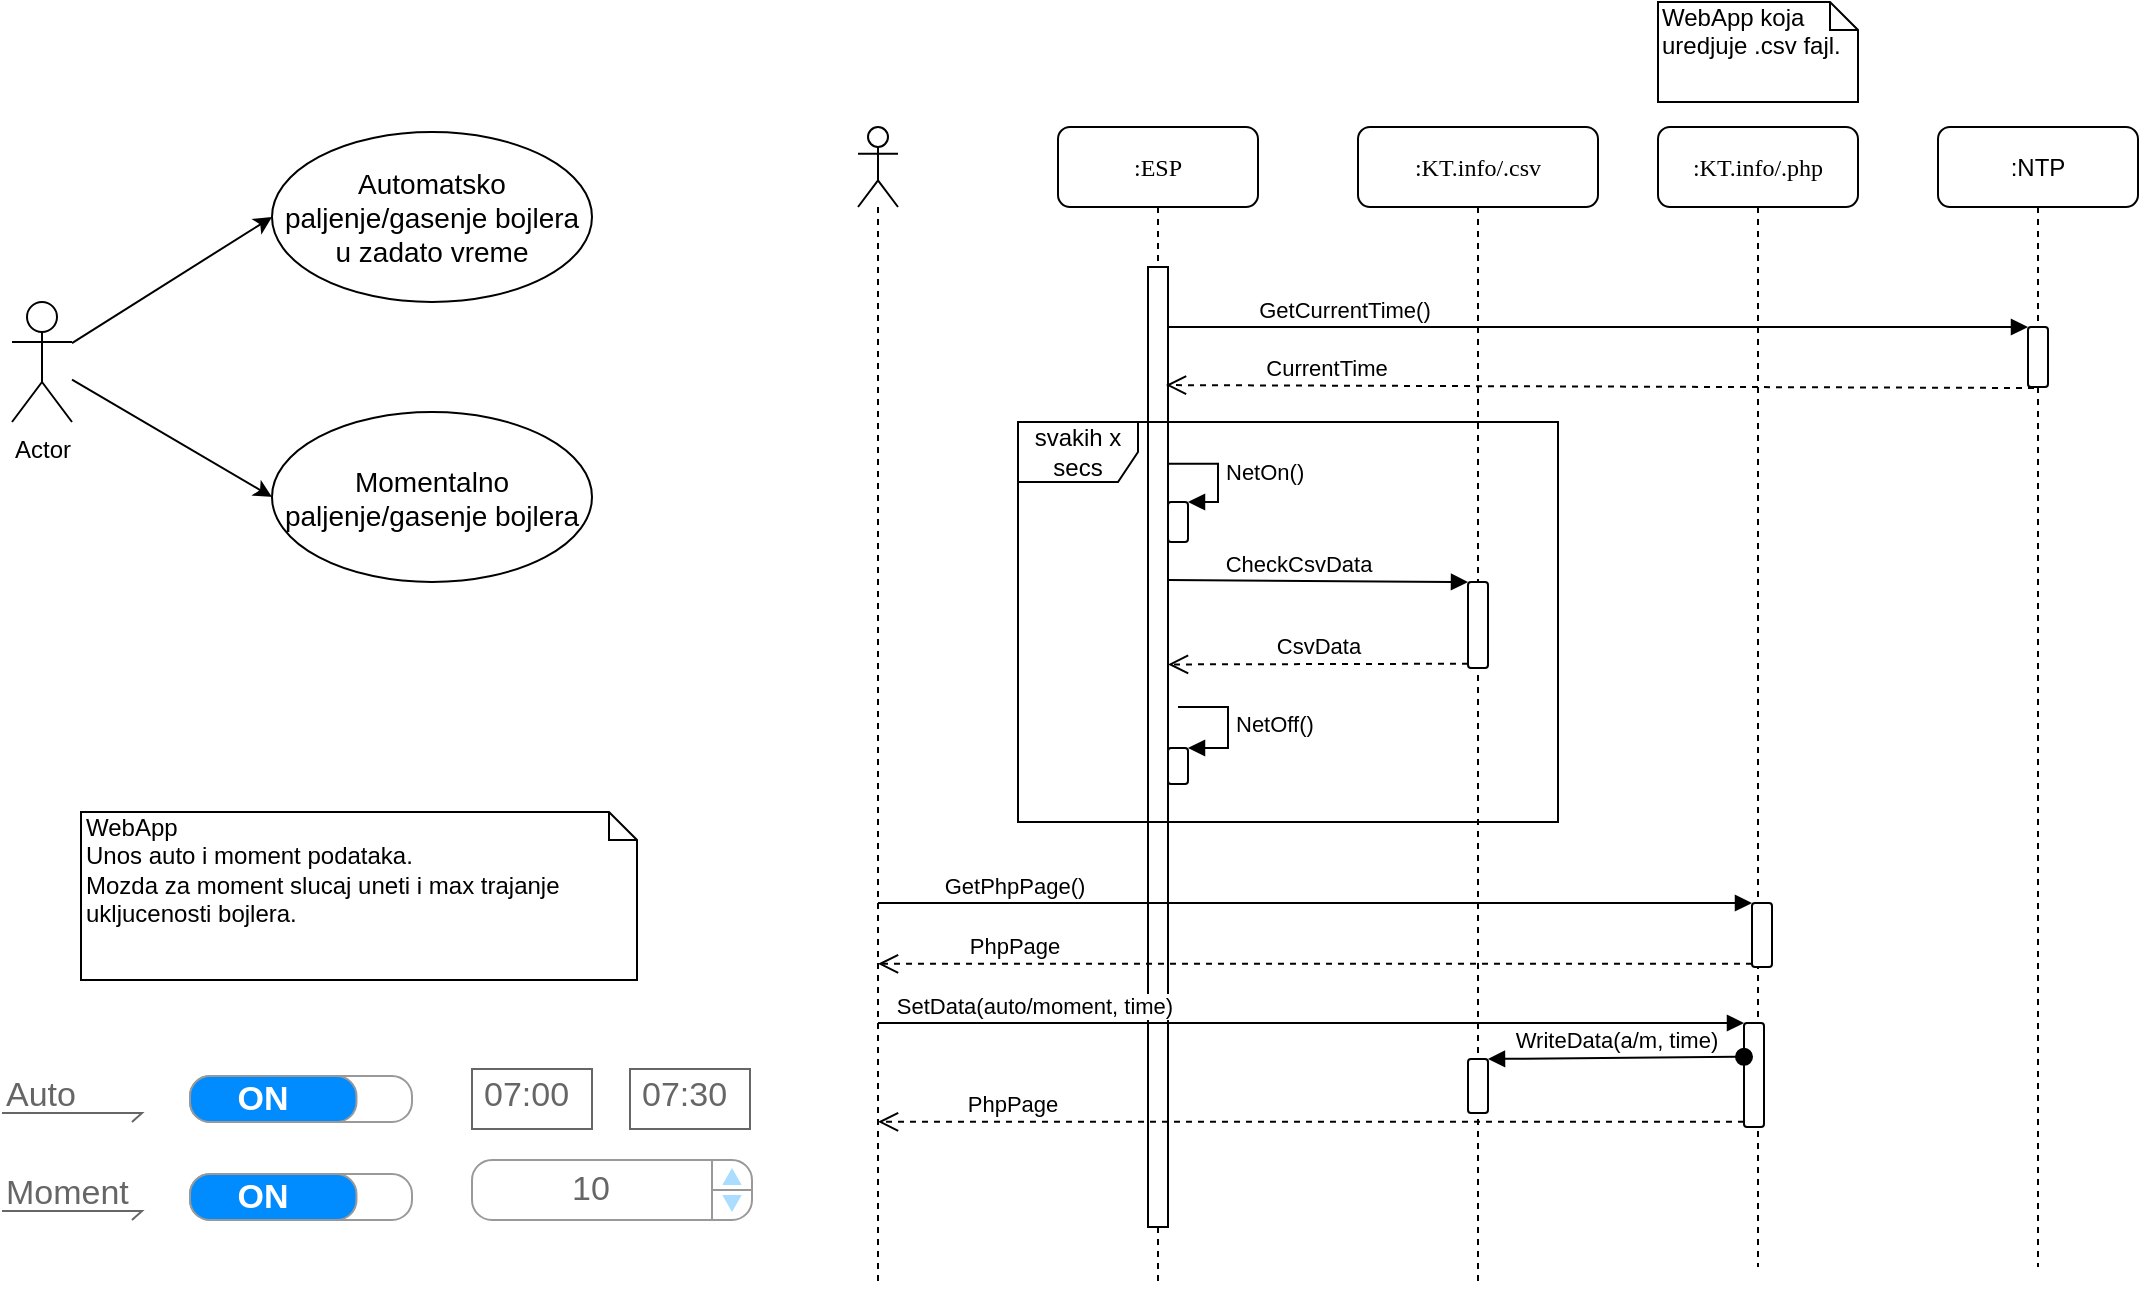 <mxfile pages="1" version="11.2.1" type="device"><diagram name="Page-1" id="13e1069c-82ec-6db2-03f1-153e76fe0fe0"><mxGraphModel dx="1422" dy="916" grid="1" gridSize="10" guides="1" tooltips="1" connect="1" arrows="1" fold="1" page="1" pageScale="1" pageWidth="1100" pageHeight="850" background="#ffffff" math="0" shadow="0"><root><mxCell id="0"/><mxCell id="1" parent="0"/><mxCell id="7baba1c4bc27f4b0-2" value=":ESP" style="shape=umlLifeline;perimeter=lifelinePerimeter;whiteSpace=wrap;html=1;container=1;collapsible=0;recursiveResize=0;outlineConnect=0;rounded=1;shadow=0;comic=0;labelBackgroundColor=none;strokeColor=#000000;strokeWidth=1;fillColor=#FFFFFF;fontFamily=Verdana;fontSize=12;fontColor=#000000;align=center;" parent="1" vertex="1"><mxGeometry x="543" y="82.5" width="100" height="580" as="geometry"/></mxCell><mxCell id="7baba1c4bc27f4b0-10" value="" style="html=1;points=[];perimeter=orthogonalPerimeter;rounded=0;shadow=0;comic=0;labelBackgroundColor=none;strokeColor=#000000;strokeWidth=1;fillColor=#FFFFFF;fontFamily=Verdana;fontSize=12;fontColor=#000000;align=center;" parent="7baba1c4bc27f4b0-2" vertex="1"><mxGeometry x="45" y="70" width="10" height="480" as="geometry"/></mxCell><mxCell id="kXRdkvnnWj-EG_iFeKJd-18" value="" style="html=1;points=[];perimeter=orthogonalPerimeter;rounded=1;" vertex="1" parent="7baba1c4bc27f4b0-2"><mxGeometry x="55" y="187.5" width="10" height="20" as="geometry"/></mxCell><mxCell id="kXRdkvnnWj-EG_iFeKJd-19" value="NetOn()" style="edgeStyle=orthogonalEdgeStyle;html=1;align=left;spacingLeft=2;endArrow=block;rounded=0;entryX=1;entryY=0;exitX=1;exitY=0.205;exitDx=0;exitDy=0;exitPerimeter=0;" edge="1" target="kXRdkvnnWj-EG_iFeKJd-18" parent="7baba1c4bc27f4b0-2" source="7baba1c4bc27f4b0-10"><mxGeometry relative="1" as="geometry"><mxPoint x="70" y="167.5" as="sourcePoint"/><Array as="points"><mxPoint x="55" y="167.5"/><mxPoint x="80" y="167.5"/><mxPoint x="80" y="187.5"/></Array></mxGeometry></mxCell><mxCell id="7baba1c4bc27f4b0-3" value=":KT.info/.csv" style="shape=umlLifeline;perimeter=lifelinePerimeter;whiteSpace=wrap;html=1;container=1;collapsible=0;recursiveResize=0;outlineConnect=0;rounded=1;shadow=0;comic=0;labelBackgroundColor=none;strokeColor=#000000;strokeWidth=1;fillColor=#FFFFFF;fontFamily=Verdana;fontSize=12;fontColor=#000000;align=center;" parent="1" vertex="1"><mxGeometry x="693" y="82.5" width="120" height="580" as="geometry"/></mxCell><mxCell id="kXRdkvnnWj-EG_iFeKJd-15" value="" style="html=1;points=[];perimeter=orthogonalPerimeter;rounded=1;" vertex="1" parent="7baba1c4bc27f4b0-3"><mxGeometry x="55" y="227.5" width="10" height="43" as="geometry"/></mxCell><mxCell id="kXRdkvnnWj-EG_iFeKJd-30" value="" style="html=1;points=[];perimeter=orthogonalPerimeter;rounded=1;" vertex="1" parent="7baba1c4bc27f4b0-3"><mxGeometry x="55" y="466" width="10" height="27" as="geometry"/></mxCell><mxCell id="kXRdkvnnWj-EG_iFeKJd-4" style="rounded=0;orthogonalLoop=1;jettySize=auto;html=1;entryX=0;entryY=0.5;entryDx=0;entryDy=0;" edge="1" parent="1" source="kXRdkvnnWj-EG_iFeKJd-1" target="kXRdkvnnWj-EG_iFeKJd-2"><mxGeometry relative="1" as="geometry"/></mxCell><mxCell id="kXRdkvnnWj-EG_iFeKJd-5" style="rounded=0;orthogonalLoop=1;jettySize=auto;html=1;entryX=0;entryY=0.5;entryDx=0;entryDy=0;" edge="1" parent="1" source="kXRdkvnnWj-EG_iFeKJd-1" target="kXRdkvnnWj-EG_iFeKJd-3"><mxGeometry relative="1" as="geometry"/></mxCell><mxCell id="kXRdkvnnWj-EG_iFeKJd-1" value="Actor" style="shape=umlActor;verticalLabelPosition=bottom;labelBackgroundColor=#ffffff;verticalAlign=top;html=1;" vertex="1" parent="1"><mxGeometry x="20" y="170" width="30" height="60" as="geometry"/></mxCell><mxCell id="kXRdkvnnWj-EG_iFeKJd-2" value="&lt;font style=&quot;font-size: 14px&quot;&gt;Automatsko paljenje/gasenje bojlera u zadato vreme&lt;/font&gt;" style="ellipse;whiteSpace=wrap;html=1;" vertex="1" parent="1"><mxGeometry x="150" y="85" width="160" height="85" as="geometry"/></mxCell><mxCell id="kXRdkvnnWj-EG_iFeKJd-3" value="&lt;font style=&quot;font-size: 14px&quot;&gt;Momentalno paljenje/gasenje bojlera&lt;/font&gt;" style="ellipse;whiteSpace=wrap;html=1;" vertex="1" parent="1"><mxGeometry x="150" y="225" width="160" height="85" as="geometry"/></mxCell><mxCell id="kXRdkvnnWj-EG_iFeKJd-7" value="" style="shape=umlLifeline;participant=umlActor;perimeter=lifelinePerimeter;whiteSpace=wrap;html=1;container=1;collapsible=0;recursiveResize=0;verticalAlign=top;spacingTop=36;labelBackgroundColor=#ffffff;outlineConnect=0;" vertex="1" parent="1"><mxGeometry x="443" y="82.5" width="20" height="580" as="geometry"/></mxCell><mxCell id="kXRdkvnnWj-EG_iFeKJd-8" value=":NTP" style="shape=umlLifeline;perimeter=lifelinePerimeter;whiteSpace=wrap;html=1;container=1;collapsible=0;recursiveResize=0;outlineConnect=0;rounded=1;" vertex="1" parent="1"><mxGeometry x="983" y="82.5" width="100" height="570" as="geometry"/></mxCell><mxCell id="kXRdkvnnWj-EG_iFeKJd-9" value="" style="html=1;points=[];perimeter=orthogonalPerimeter;rounded=1;" vertex="1" parent="kXRdkvnnWj-EG_iFeKJd-8"><mxGeometry x="45" y="100" width="10" height="30" as="geometry"/></mxCell><mxCell id="kXRdkvnnWj-EG_iFeKJd-10" value="GetCurrentTime()" style="html=1;verticalAlign=bottom;endArrow=block;entryX=0;entryY=0;" edge="1" target="kXRdkvnnWj-EG_iFeKJd-9" parent="1" source="7baba1c4bc27f4b0-10"><mxGeometry x="-0.594" relative="1" as="geometry"><mxPoint x="848" y="182.5" as="sourcePoint"/><mxPoint as="offset"/></mxGeometry></mxCell><mxCell id="kXRdkvnnWj-EG_iFeKJd-11" value="CurrentTime" style="html=1;verticalAlign=bottom;endArrow=open;dashed=1;endSize=8;entryX=0.9;entryY=0.123;entryDx=0;entryDy=0;entryPerimeter=0;exitX=0.3;exitY=1.017;exitDx=0;exitDy=0;exitPerimeter=0;" edge="1" source="kXRdkvnnWj-EG_iFeKJd-9" parent="1" target="7baba1c4bc27f4b0-10"><mxGeometry x="0.634" relative="1" as="geometry"><mxPoint x="643" y="262.5" as="targetPoint"/><mxPoint x="928" y="212" as="sourcePoint"/><mxPoint as="offset"/></mxGeometry></mxCell><mxCell id="kXRdkvnnWj-EG_iFeKJd-12" value="&lt;span style=&quot;font-family: &amp;#34;verdana&amp;#34;&quot;&gt;:KT.info/.php&lt;/span&gt;" style="shape=umlLifeline;perimeter=lifelinePerimeter;whiteSpace=wrap;html=1;container=1;collapsible=0;recursiveResize=0;outlineConnect=0;rounded=1;" vertex="1" parent="1"><mxGeometry x="843" y="82.5" width="100" height="570" as="geometry"/></mxCell><mxCell id="kXRdkvnnWj-EG_iFeKJd-24" value="" style="html=1;points=[];perimeter=orthogonalPerimeter;rounded=1;" vertex="1" parent="kXRdkvnnWj-EG_iFeKJd-12"><mxGeometry x="47" y="388" width="10" height="32" as="geometry"/></mxCell><mxCell id="kXRdkvnnWj-EG_iFeKJd-27" value="" style="html=1;points=[];perimeter=orthogonalPerimeter;rounded=1;" vertex="1" parent="kXRdkvnnWj-EG_iFeKJd-12"><mxGeometry x="43" y="448" width="10" height="52" as="geometry"/></mxCell><mxCell id="kXRdkvnnWj-EG_iFeKJd-14" value="WebApp koja uredjuje .csv fajl." style="shape=note;whiteSpace=wrap;html=1;size=14;verticalAlign=top;align=left;spacingTop=-6;rounded=1;" vertex="1" parent="1"><mxGeometry x="843" y="20" width="100" height="50" as="geometry"/></mxCell><mxCell id="kXRdkvnnWj-EG_iFeKJd-17" value="CsvData" style="html=1;verticalAlign=bottom;endArrow=open;dashed=1;endSize=8;exitX=0;exitY=0.95;entryX=1;entryY=0.414;entryDx=0;entryDy=0;entryPerimeter=0;" edge="1" source="kXRdkvnnWj-EG_iFeKJd-15" parent="1" target="7baba1c4bc27f4b0-10"><mxGeometry relative="1" as="geometry"><mxPoint x="633" y="326" as="targetPoint"/></mxGeometry></mxCell><mxCell id="kXRdkvnnWj-EG_iFeKJd-16" value="CheckCsvData" style="html=1;verticalAlign=bottom;endArrow=block;entryX=0;entryY=0;exitX=1;exitY=0.326;exitDx=0;exitDy=0;exitPerimeter=0;" edge="1" target="kXRdkvnnWj-EG_iFeKJd-15" parent="1" source="7baba1c4bc27f4b0-10"><mxGeometry x="-0.133" y="-1" relative="1" as="geometry"><mxPoint x="823" y="250" as="sourcePoint"/><mxPoint as="offset"/></mxGeometry></mxCell><mxCell id="kXRdkvnnWj-EG_iFeKJd-20" value="" style="html=1;points=[];perimeter=orthogonalPerimeter;rounded=1;" vertex="1" parent="1"><mxGeometry x="598" y="393" width="10" height="18" as="geometry"/></mxCell><mxCell id="kXRdkvnnWj-EG_iFeKJd-21" value="NetOff()" style="edgeStyle=orthogonalEdgeStyle;html=1;align=left;spacingLeft=2;endArrow=block;rounded=0;entryX=1;entryY=0;" edge="1" target="kXRdkvnnWj-EG_iFeKJd-20" parent="1"><mxGeometry relative="1" as="geometry"><mxPoint x="603" y="372.5" as="sourcePoint"/><Array as="points"><mxPoint x="628" y="372.5"/></Array></mxGeometry></mxCell><mxCell id="kXRdkvnnWj-EG_iFeKJd-23" value="svakih x secs" style="shape=umlFrame;whiteSpace=wrap;html=1;rounded=1;" vertex="1" parent="1"><mxGeometry x="523" y="230" width="270" height="200" as="geometry"/></mxCell><mxCell id="kXRdkvnnWj-EG_iFeKJd-25" value="GetPhpPage()" style="html=1;verticalAlign=bottom;endArrow=block;entryX=0;entryY=0;" edge="1" target="kXRdkvnnWj-EG_iFeKJd-24" parent="1" source="kXRdkvnnWj-EG_iFeKJd-7"><mxGeometry x="-0.691" relative="1" as="geometry"><mxPoint x="820" y="470" as="sourcePoint"/><mxPoint as="offset"/></mxGeometry></mxCell><mxCell id="kXRdkvnnWj-EG_iFeKJd-26" value="PhpPage" style="html=1;verticalAlign=bottom;endArrow=open;dashed=1;endSize=8;exitX=0;exitY=0.95;" edge="1" source="kXRdkvnnWj-EG_iFeKJd-24" parent="1" target="kXRdkvnnWj-EG_iFeKJd-7"><mxGeometry x="0.691" relative="1" as="geometry"><mxPoint x="820" y="546" as="targetPoint"/><mxPoint as="offset"/></mxGeometry></mxCell><mxCell id="kXRdkvnnWj-EG_iFeKJd-29" value="PhpPage" style="html=1;verticalAlign=bottom;endArrow=open;dashed=1;endSize=8;exitX=0;exitY=0.95;" edge="1" parent="1" source="kXRdkvnnWj-EG_iFeKJd-27" target="kXRdkvnnWj-EG_iFeKJd-7"><mxGeometry x="0.691" relative="1" as="geometry"><mxPoint x="453" y="550.4" as="targetPoint"/><mxPoint as="offset"/></mxGeometry></mxCell><mxCell id="kXRdkvnnWj-EG_iFeKJd-28" value="SetData(auto/moment, time)" style="html=1;verticalAlign=bottom;endArrow=block;entryX=0;entryY=0;" edge="1" parent="1" target="kXRdkvnnWj-EG_iFeKJd-27" source="kXRdkvnnWj-EG_iFeKJd-7"><mxGeometry x="-0.642" relative="1" as="geometry"><mxPoint x="453" y="520" as="sourcePoint"/><mxPoint as="offset"/></mxGeometry></mxCell><mxCell id="kXRdkvnnWj-EG_iFeKJd-31" value="WriteData(a/m, time)" style="html=1;verticalAlign=bottom;startArrow=oval;endArrow=block;startSize=8;exitX=0;exitY=0.325;exitDx=0;exitDy=0;exitPerimeter=0;" edge="1" target="kXRdkvnnWj-EG_iFeKJd-30" parent="1" source="kXRdkvnnWj-EG_iFeKJd-27"><mxGeometry relative="1" as="geometry"><mxPoint x="240" y="663" as="sourcePoint"/></mxGeometry></mxCell><mxCell id="kXRdkvnnWj-EG_iFeKJd-32" value="ON" style="strokeWidth=1;shadow=0;dashed=0;align=center;html=1;shape=mxgraph.mockup.buttons.onOffButton;fillColor=#ffffff;gradientColor=none;strokeColor=#999999;buttonState=on;fillColor2=#008cff;fontColor=#ffffff;fontSize=17;mainText=;spacingRight=40;fontStyle=1;" vertex="1" parent="1"><mxGeometry x="109" y="557" width="111" height="23" as="geometry"/></mxCell><mxCell id="kXRdkvnnWj-EG_iFeKJd-33" value="&lt;table cellpadding=&quot;0&quot; cellspacing=&quot;0&quot; style=&quot;width: 100% ; height: 100%&quot;&gt;&lt;tbody&gt;&lt;tr&gt;&lt;td style=&quot;width: 85%&quot;&gt;10&lt;/td&gt;&lt;td style=&quot;width: 15%&quot;&gt;&lt;/td&gt;&lt;/tr&gt;&lt;/tbody&gt;&lt;/table&gt;" style="strokeWidth=1;shadow=0;dashed=0;align=center;html=1;shape=mxgraph.mockup.forms.spinner;strokeColor=#999999;spinLayout=right;spinStyle=normal;adjStyle=triangle;fillColor=#aaddff;fontSize=17;fontColor=#666666;mainText=;html=1;overflow=fill;" vertex="1" parent="1"><mxGeometry x="250" y="599" width="140" height="30" as="geometry"/></mxCell><mxCell id="kXRdkvnnWj-EG_iFeKJd-34" value="07:00" style="strokeWidth=1;shadow=0;dashed=0;align=center;html=1;shape=mxgraph.mockup.text.textBox;fillColor=#ffffff;fontColor=#666666;align=left;fontSize=17;spacingLeft=4;spacingTop=-3;strokeColor=#666666;mainText=" vertex="1" parent="1"><mxGeometry x="250" y="553.5" width="60" height="30" as="geometry"/></mxCell><mxCell id="kXRdkvnnWj-EG_iFeKJd-36" value="WebApp&lt;br&gt;Unos auto i moment podataka.&lt;br&gt;Mozda za moment slucaj uneti i max trajanje ukljucenosti bojlera." style="shape=note;whiteSpace=wrap;html=1;size=14;verticalAlign=top;align=left;spacingTop=-6;rounded=1;" vertex="1" parent="1"><mxGeometry x="54.5" y="425" width="278" height="84" as="geometry"/></mxCell><mxCell id="kXRdkvnnWj-EG_iFeKJd-38" value="Auto" style="strokeWidth=1;shadow=0;dashed=0;align=center;html=1;shape=mxgraph.mockup.text.callout;linkText=;textSize=17;textColor=#666666;callDir=NW;callStyle=line;fontSize=17;fontColor=#666666;align=left;verticalAlign=top;strokeColor=#666666;" vertex="1" parent="1"><mxGeometry x="15" y="550" width="65" height="30" as="geometry"/></mxCell><mxCell id="kXRdkvnnWj-EG_iFeKJd-39" value="07:30" style="strokeWidth=1;shadow=0;dashed=0;align=center;html=1;shape=mxgraph.mockup.text.textBox;fillColor=#ffffff;fontColor=#666666;align=left;fontSize=17;spacingLeft=4;spacingTop=-3;strokeColor=#666666;mainText=" vertex="1" parent="1"><mxGeometry x="329" y="553.5" width="60" height="30" as="geometry"/></mxCell><mxCell id="kXRdkvnnWj-EG_iFeKJd-40" value="ON" style="strokeWidth=1;shadow=0;dashed=0;align=center;html=1;shape=mxgraph.mockup.buttons.onOffButton;fillColor=#ffffff;gradientColor=none;strokeColor=#999999;buttonState=on;fillColor2=#008cff;fontColor=#ffffff;fontSize=17;mainText=;spacingRight=40;fontStyle=1;" vertex="1" parent="1"><mxGeometry x="109" y="606" width="111" height="23" as="geometry"/></mxCell><mxCell id="kXRdkvnnWj-EG_iFeKJd-42" value="Moment" style="strokeWidth=1;shadow=0;dashed=0;align=center;html=1;shape=mxgraph.mockup.text.callout;linkText=;textSize=17;textColor=#666666;callDir=NW;callStyle=line;fontSize=17;fontColor=#666666;align=left;verticalAlign=top;strokeColor=#666666;" vertex="1" parent="1"><mxGeometry x="15" y="599" width="65" height="30" as="geometry"/></mxCell></root></mxGraphModel></diagram></mxfile>